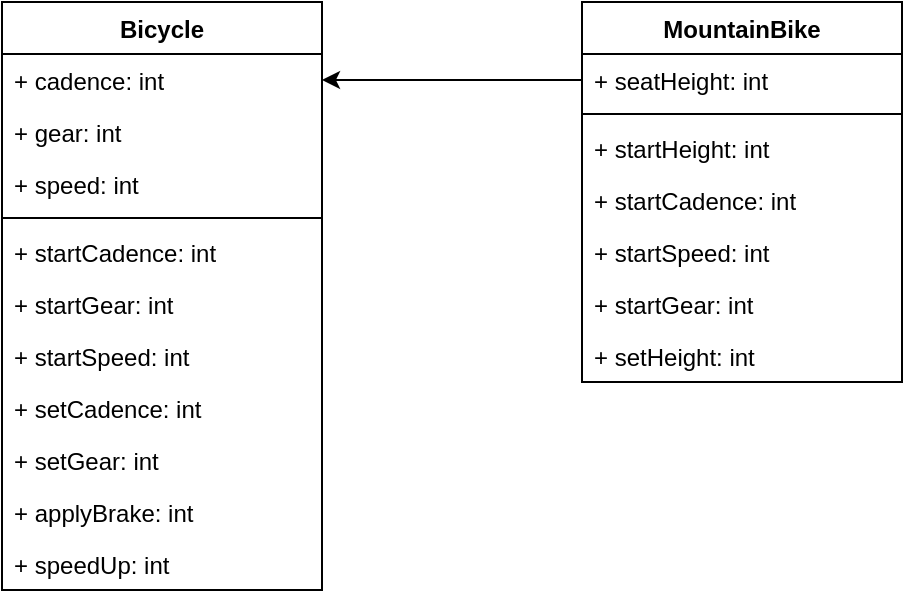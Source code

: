 <mxfile version="11.2.5" type="google" pages="1"><diagram id="nryr2GKsvR8Ue0IRWG-1" name="Page-1"><mxGraphModel dx="868" dy="452" grid="1" gridSize="10" guides="1" tooltips="1" connect="1" arrows="1" fold="1" page="1" pageScale="1" pageWidth="827" pageHeight="1169" math="0" shadow="0"><root><mxCell id="0"/><mxCell id="1" parent="0"/><mxCell id="U1WJHZMHlgIUF3YDONkR-1" value="Bicycle" style="swimlane;fontStyle=1;align=center;verticalAlign=top;childLayout=stackLayout;horizontal=1;startSize=26;horizontalStack=0;resizeParent=1;resizeParentMax=0;resizeLast=0;collapsible=1;marginBottom=0;" vertex="1" parent="1"><mxGeometry x="80" y="106" width="160" height="294" as="geometry"/></mxCell><mxCell id="U1WJHZMHlgIUF3YDONkR-2" value="+ cadence: int" style="text;strokeColor=none;fillColor=none;align=left;verticalAlign=top;spacingLeft=4;spacingRight=4;overflow=hidden;rotatable=0;points=[[0,0.5],[1,0.5]];portConstraint=eastwest;" vertex="1" parent="U1WJHZMHlgIUF3YDONkR-1"><mxGeometry y="26" width="160" height="26" as="geometry"/></mxCell><mxCell id="U1WJHZMHlgIUF3YDONkR-6" value="+ gear: int" style="text;strokeColor=none;fillColor=none;align=left;verticalAlign=top;spacingLeft=4;spacingRight=4;overflow=hidden;rotatable=0;points=[[0,0.5],[1,0.5]];portConstraint=eastwest;" vertex="1" parent="U1WJHZMHlgIUF3YDONkR-1"><mxGeometry y="52" width="160" height="26" as="geometry"/></mxCell><mxCell id="U1WJHZMHlgIUF3YDONkR-7" value="+ speed: int" style="text;strokeColor=none;fillColor=none;align=left;verticalAlign=top;spacingLeft=4;spacingRight=4;overflow=hidden;rotatable=0;points=[[0,0.5],[1,0.5]];portConstraint=eastwest;" vertex="1" parent="U1WJHZMHlgIUF3YDONkR-1"><mxGeometry y="78" width="160" height="26" as="geometry"/></mxCell><mxCell id="U1WJHZMHlgIUF3YDONkR-3" value="" style="line;strokeWidth=1;fillColor=none;align=left;verticalAlign=middle;spacingTop=-1;spacingLeft=3;spacingRight=3;rotatable=0;labelPosition=right;points=[];portConstraint=eastwest;" vertex="1" parent="U1WJHZMHlgIUF3YDONkR-1"><mxGeometry y="104" width="160" height="8" as="geometry"/></mxCell><mxCell id="U1WJHZMHlgIUF3YDONkR-4" value="+ startCadence: int" style="text;strokeColor=none;fillColor=none;align=left;verticalAlign=top;spacingLeft=4;spacingRight=4;overflow=hidden;rotatable=0;points=[[0,0.5],[1,0.5]];portConstraint=eastwest;" vertex="1" parent="U1WJHZMHlgIUF3YDONkR-1"><mxGeometry y="112" width="160" height="26" as="geometry"/></mxCell><mxCell id="U1WJHZMHlgIUF3YDONkR-5" value="+ startGear: int" style="text;strokeColor=none;fillColor=none;align=left;verticalAlign=top;spacingLeft=4;spacingRight=4;overflow=hidden;rotatable=0;points=[[0,0.5],[1,0.5]];portConstraint=eastwest;" vertex="1" parent="U1WJHZMHlgIUF3YDONkR-1"><mxGeometry y="138" width="160" height="26" as="geometry"/></mxCell><mxCell id="U1WJHZMHlgIUF3YDONkR-8" value="+ startSpeed: int" style="text;strokeColor=none;fillColor=none;align=left;verticalAlign=top;spacingLeft=4;spacingRight=4;overflow=hidden;rotatable=0;points=[[0,0.5],[1,0.5]];portConstraint=eastwest;" vertex="1" parent="U1WJHZMHlgIUF3YDONkR-1"><mxGeometry y="164" width="160" height="26" as="geometry"/></mxCell><mxCell id="U1WJHZMHlgIUF3YDONkR-9" value="+ setCadence: int" style="text;strokeColor=none;fillColor=none;align=left;verticalAlign=top;spacingLeft=4;spacingRight=4;overflow=hidden;rotatable=0;points=[[0,0.5],[1,0.5]];portConstraint=eastwest;" vertex="1" parent="U1WJHZMHlgIUF3YDONkR-1"><mxGeometry y="190" width="160" height="26" as="geometry"/></mxCell><mxCell id="U1WJHZMHlgIUF3YDONkR-10" value="+ setGear: int" style="text;strokeColor=none;fillColor=none;align=left;verticalAlign=top;spacingLeft=4;spacingRight=4;overflow=hidden;rotatable=0;points=[[0,0.5],[1,0.5]];portConstraint=eastwest;" vertex="1" parent="U1WJHZMHlgIUF3YDONkR-1"><mxGeometry y="216" width="160" height="26" as="geometry"/></mxCell><mxCell id="U1WJHZMHlgIUF3YDONkR-11" value="+ applyBrake: int" style="text;strokeColor=none;fillColor=none;align=left;verticalAlign=top;spacingLeft=4;spacingRight=4;overflow=hidden;rotatable=0;points=[[0,0.5],[1,0.5]];portConstraint=eastwest;" vertex="1" parent="U1WJHZMHlgIUF3YDONkR-1"><mxGeometry y="242" width="160" height="26" as="geometry"/></mxCell><mxCell id="U1WJHZMHlgIUF3YDONkR-12" value="+ speedUp: int" style="text;strokeColor=none;fillColor=none;align=left;verticalAlign=top;spacingLeft=4;spacingRight=4;overflow=hidden;rotatable=0;points=[[0,0.5],[1,0.5]];portConstraint=eastwest;" vertex="1" parent="U1WJHZMHlgIUF3YDONkR-1"><mxGeometry y="268" width="160" height="26" as="geometry"/></mxCell><mxCell id="U1WJHZMHlgIUF3YDONkR-13" value="MountainBike" style="swimlane;fontStyle=1;align=center;verticalAlign=top;childLayout=stackLayout;horizontal=1;startSize=26;horizontalStack=0;resizeParent=1;resizeParentMax=0;resizeLast=0;collapsible=1;marginBottom=0;" vertex="1" parent="1"><mxGeometry x="370" y="106" width="160" height="190" as="geometry"/></mxCell><mxCell id="U1WJHZMHlgIUF3YDONkR-14" value="+ seatHeight: int" style="text;strokeColor=none;fillColor=none;align=left;verticalAlign=top;spacingLeft=4;spacingRight=4;overflow=hidden;rotatable=0;points=[[0,0.5],[1,0.5]];portConstraint=eastwest;" vertex="1" parent="U1WJHZMHlgIUF3YDONkR-13"><mxGeometry y="26" width="160" height="26" as="geometry"/></mxCell><mxCell id="U1WJHZMHlgIUF3YDONkR-15" value="" style="line;strokeWidth=1;fillColor=none;align=left;verticalAlign=middle;spacingTop=-1;spacingLeft=3;spacingRight=3;rotatable=0;labelPosition=right;points=[];portConstraint=eastwest;" vertex="1" parent="U1WJHZMHlgIUF3YDONkR-13"><mxGeometry y="52" width="160" height="8" as="geometry"/></mxCell><mxCell id="U1WJHZMHlgIUF3YDONkR-16" value="+ startHeight: int" style="text;strokeColor=none;fillColor=none;align=left;verticalAlign=top;spacingLeft=4;spacingRight=4;overflow=hidden;rotatable=0;points=[[0,0.5],[1,0.5]];portConstraint=eastwest;" vertex="1" parent="U1WJHZMHlgIUF3YDONkR-13"><mxGeometry y="60" width="160" height="26" as="geometry"/></mxCell><mxCell id="U1WJHZMHlgIUF3YDONkR-17" value="+ startCadence: int" style="text;strokeColor=none;fillColor=none;align=left;verticalAlign=top;spacingLeft=4;spacingRight=4;overflow=hidden;rotatable=0;points=[[0,0.5],[1,0.5]];portConstraint=eastwest;" vertex="1" parent="U1WJHZMHlgIUF3YDONkR-13"><mxGeometry y="86" width="160" height="26" as="geometry"/></mxCell><mxCell id="U1WJHZMHlgIUF3YDONkR-18" value="+ startSpeed: int" style="text;strokeColor=none;fillColor=none;align=left;verticalAlign=top;spacingLeft=4;spacingRight=4;overflow=hidden;rotatable=0;points=[[0,0.5],[1,0.5]];portConstraint=eastwest;" vertex="1" parent="U1WJHZMHlgIUF3YDONkR-13"><mxGeometry y="112" width="160" height="26" as="geometry"/></mxCell><mxCell id="U1WJHZMHlgIUF3YDONkR-19" value="+ startGear: int" style="text;strokeColor=none;fillColor=none;align=left;verticalAlign=top;spacingLeft=4;spacingRight=4;overflow=hidden;rotatable=0;points=[[0,0.5],[1,0.5]];portConstraint=eastwest;" vertex="1" parent="U1WJHZMHlgIUF3YDONkR-13"><mxGeometry y="138" width="160" height="26" as="geometry"/></mxCell><mxCell id="U1WJHZMHlgIUF3YDONkR-20" value="+ setHeight: int" style="text;strokeColor=none;fillColor=none;align=left;verticalAlign=top;spacingLeft=4;spacingRight=4;overflow=hidden;rotatable=0;points=[[0,0.5],[1,0.5]];portConstraint=eastwest;" vertex="1" parent="U1WJHZMHlgIUF3YDONkR-13"><mxGeometry y="164" width="160" height="26" as="geometry"/></mxCell><mxCell id="U1WJHZMHlgIUF3YDONkR-22" style="edgeStyle=orthogonalEdgeStyle;rounded=0;orthogonalLoop=1;jettySize=auto;html=1;" edge="1" parent="1" source="U1WJHZMHlgIUF3YDONkR-14" target="U1WJHZMHlgIUF3YDONkR-2"><mxGeometry relative="1" as="geometry"/></mxCell></root></mxGraphModel></diagram></mxfile>